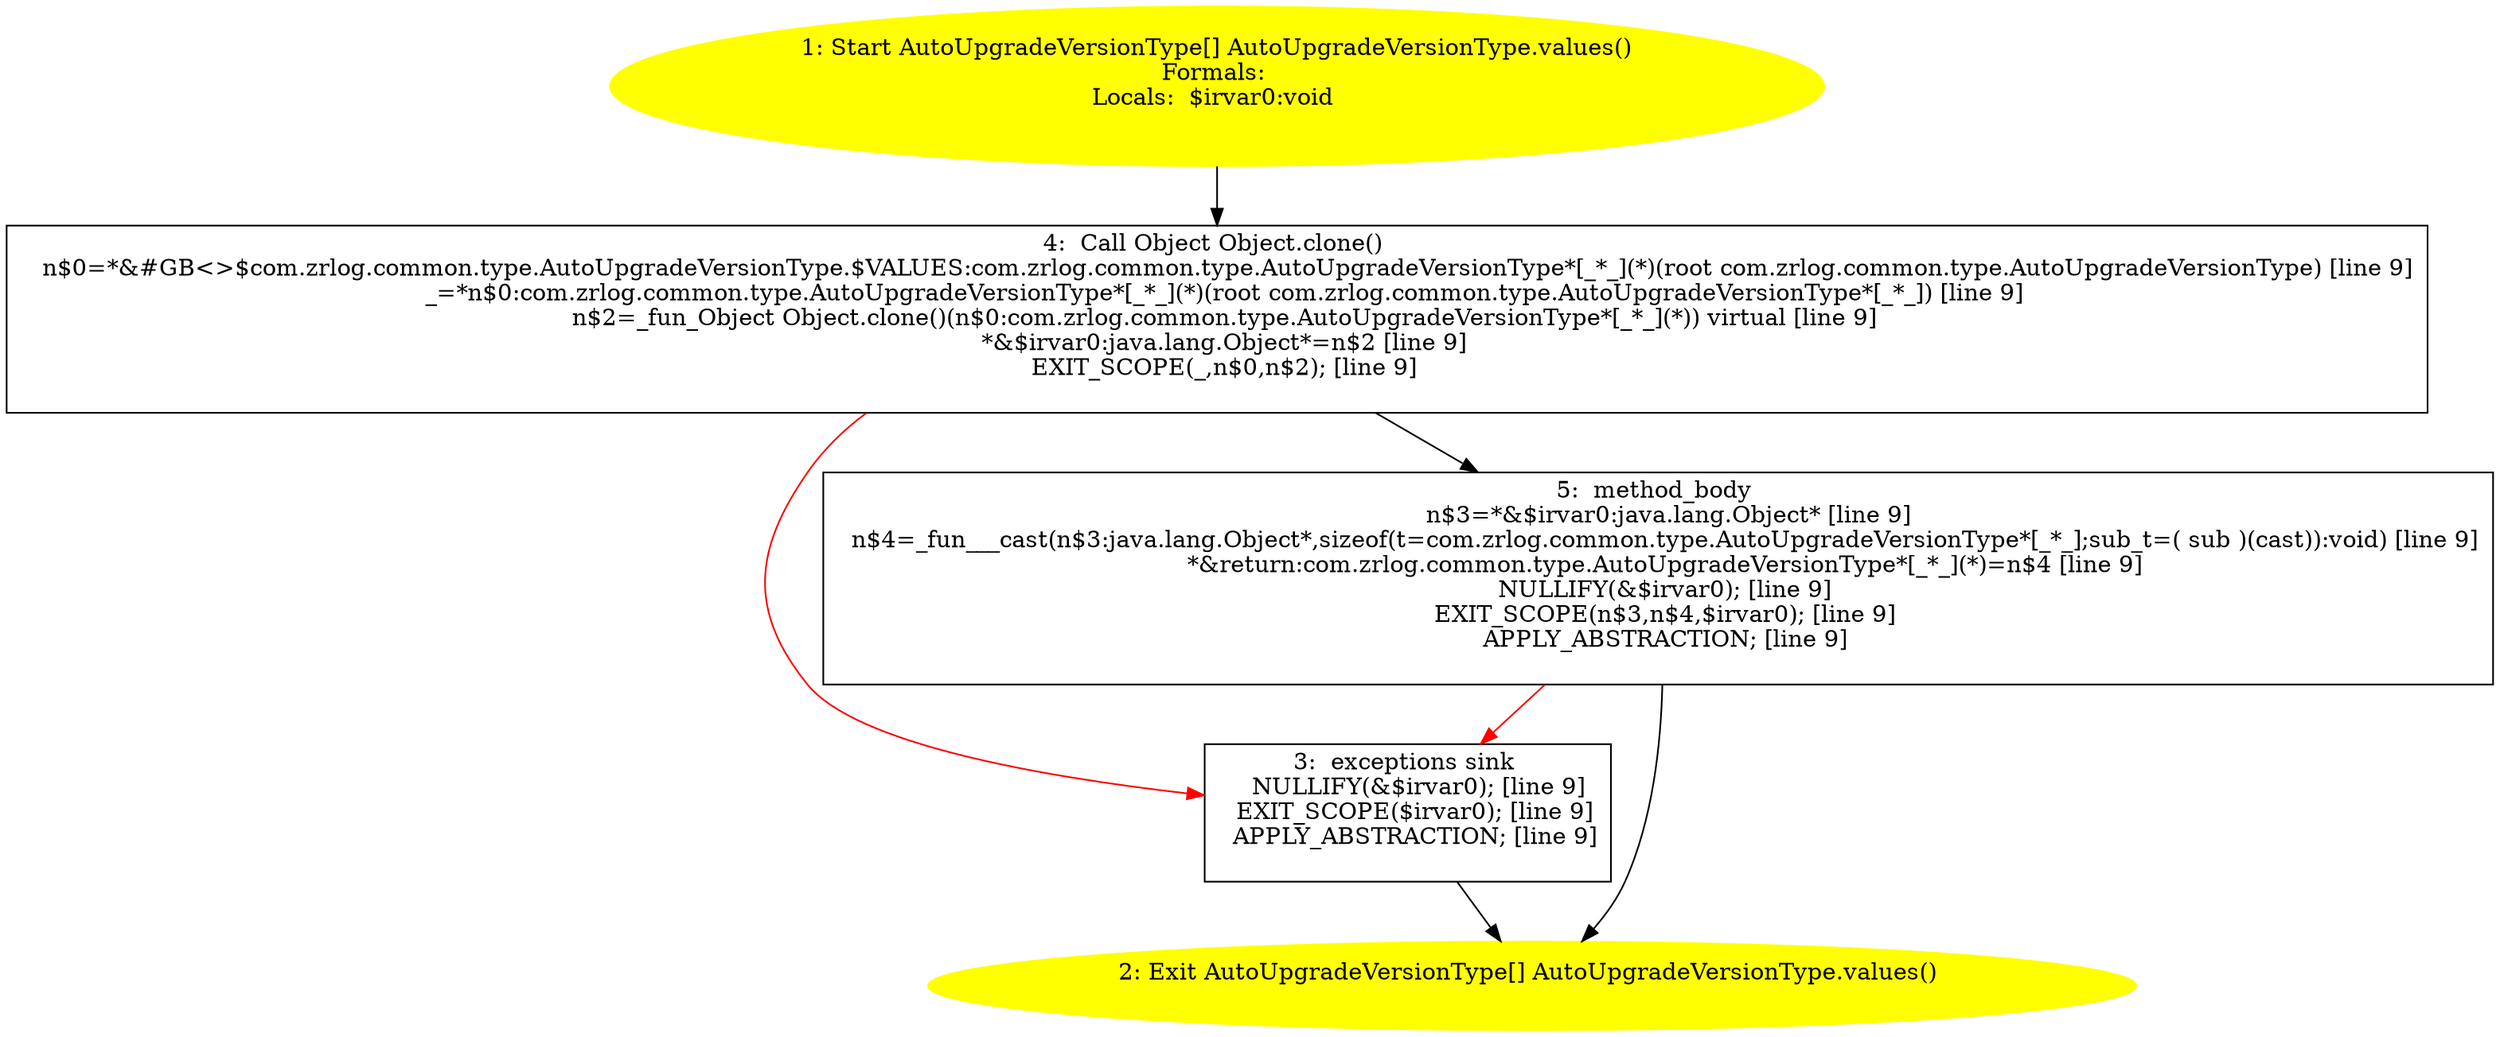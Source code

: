/* @generated */
digraph cfg {
"com.zrlog.common.type.AutoUpgradeVersionType.values():com.zrlog.common.type.AutoUpgradeVersionType[].e4846a62041f25c1521a347b88431ef9_1" [label="1: Start AutoUpgradeVersionType[] AutoUpgradeVersionType.values()\nFormals: \nLocals:  $irvar0:void \n  " color=yellow style=filled]
	

	 "com.zrlog.common.type.AutoUpgradeVersionType.values():com.zrlog.common.type.AutoUpgradeVersionType[].e4846a62041f25c1521a347b88431ef9_1" -> "com.zrlog.common.type.AutoUpgradeVersionType.values():com.zrlog.common.type.AutoUpgradeVersionType[].e4846a62041f25c1521a347b88431ef9_4" ;
"com.zrlog.common.type.AutoUpgradeVersionType.values():com.zrlog.common.type.AutoUpgradeVersionType[].e4846a62041f25c1521a347b88431ef9_2" [label="2: Exit AutoUpgradeVersionType[] AutoUpgradeVersionType.values() \n  " color=yellow style=filled]
	

"com.zrlog.common.type.AutoUpgradeVersionType.values():com.zrlog.common.type.AutoUpgradeVersionType[].e4846a62041f25c1521a347b88431ef9_3" [label="3:  exceptions sink \n   NULLIFY(&$irvar0); [line 9]\n  EXIT_SCOPE($irvar0); [line 9]\n  APPLY_ABSTRACTION; [line 9]\n " shape="box"]
	

	 "com.zrlog.common.type.AutoUpgradeVersionType.values():com.zrlog.common.type.AutoUpgradeVersionType[].e4846a62041f25c1521a347b88431ef9_3" -> "com.zrlog.common.type.AutoUpgradeVersionType.values():com.zrlog.common.type.AutoUpgradeVersionType[].e4846a62041f25c1521a347b88431ef9_2" ;
"com.zrlog.common.type.AutoUpgradeVersionType.values():com.zrlog.common.type.AutoUpgradeVersionType[].e4846a62041f25c1521a347b88431ef9_4" [label="4:  Call Object Object.clone() \n   n$0=*&#GB<>$com.zrlog.common.type.AutoUpgradeVersionType.$VALUES:com.zrlog.common.type.AutoUpgradeVersionType*[_*_](*)(root com.zrlog.common.type.AutoUpgradeVersionType) [line 9]\n  _=*n$0:com.zrlog.common.type.AutoUpgradeVersionType*[_*_](*)(root com.zrlog.common.type.AutoUpgradeVersionType*[_*_]) [line 9]\n  n$2=_fun_Object Object.clone()(n$0:com.zrlog.common.type.AutoUpgradeVersionType*[_*_](*)) virtual [line 9]\n  *&$irvar0:java.lang.Object*=n$2 [line 9]\n  EXIT_SCOPE(_,n$0,n$2); [line 9]\n " shape="box"]
	

	 "com.zrlog.common.type.AutoUpgradeVersionType.values():com.zrlog.common.type.AutoUpgradeVersionType[].e4846a62041f25c1521a347b88431ef9_4" -> "com.zrlog.common.type.AutoUpgradeVersionType.values():com.zrlog.common.type.AutoUpgradeVersionType[].e4846a62041f25c1521a347b88431ef9_5" ;
	 "com.zrlog.common.type.AutoUpgradeVersionType.values():com.zrlog.common.type.AutoUpgradeVersionType[].e4846a62041f25c1521a347b88431ef9_4" -> "com.zrlog.common.type.AutoUpgradeVersionType.values():com.zrlog.common.type.AutoUpgradeVersionType[].e4846a62041f25c1521a347b88431ef9_3" [color="red" ];
"com.zrlog.common.type.AutoUpgradeVersionType.values():com.zrlog.common.type.AutoUpgradeVersionType[].e4846a62041f25c1521a347b88431ef9_5" [label="5:  method_body \n   n$3=*&$irvar0:java.lang.Object* [line 9]\n  n$4=_fun___cast(n$3:java.lang.Object*,sizeof(t=com.zrlog.common.type.AutoUpgradeVersionType*[_*_];sub_t=( sub )(cast)):void) [line 9]\n  *&return:com.zrlog.common.type.AutoUpgradeVersionType*[_*_](*)=n$4 [line 9]\n  NULLIFY(&$irvar0); [line 9]\n  EXIT_SCOPE(n$3,n$4,$irvar0); [line 9]\n  APPLY_ABSTRACTION; [line 9]\n " shape="box"]
	

	 "com.zrlog.common.type.AutoUpgradeVersionType.values():com.zrlog.common.type.AutoUpgradeVersionType[].e4846a62041f25c1521a347b88431ef9_5" -> "com.zrlog.common.type.AutoUpgradeVersionType.values():com.zrlog.common.type.AutoUpgradeVersionType[].e4846a62041f25c1521a347b88431ef9_2" ;
	 "com.zrlog.common.type.AutoUpgradeVersionType.values():com.zrlog.common.type.AutoUpgradeVersionType[].e4846a62041f25c1521a347b88431ef9_5" -> "com.zrlog.common.type.AutoUpgradeVersionType.values():com.zrlog.common.type.AutoUpgradeVersionType[].e4846a62041f25c1521a347b88431ef9_3" [color="red" ];
}
